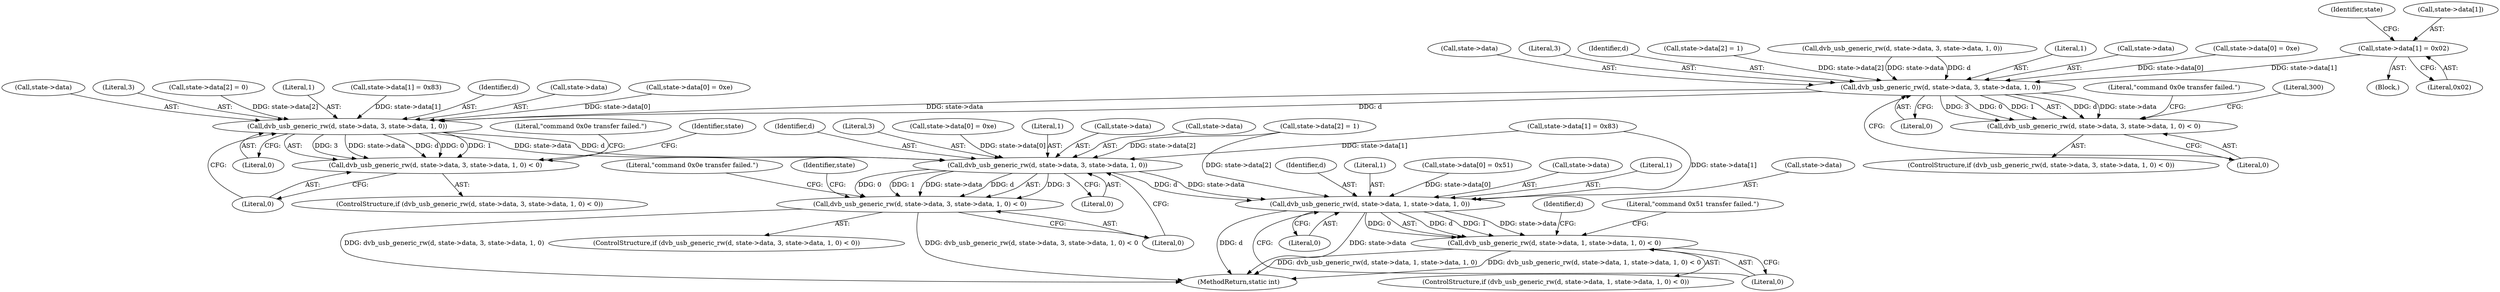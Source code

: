 digraph "0_linux_606142af57dad981b78707234cfbd15f9f7b7125_0@array" {
"1000164" [label="(Call,state->data[1] = 0x02)"];
"1000180" [label="(Call,dvb_usb_generic_rw(d, state->data, 3, state->data, 1, 0))"];
"1000179" [label="(Call,dvb_usb_generic_rw(d, state->data, 3, state->data, 1, 0) < 0)"];
"1000219" [label="(Call,dvb_usb_generic_rw(d, state->data, 3, state->data, 1, 0))"];
"1000218" [label="(Call,dvb_usb_generic_rw(d, state->data, 3, state->data, 1, 0) < 0)"];
"1000256" [label="(Call,dvb_usb_generic_rw(d, state->data, 3, state->data, 1, 0))"];
"1000255" [label="(Call,dvb_usb_generic_rw(d, state->data, 3, state->data, 1, 0) < 0)"];
"1000279" [label="(Call,dvb_usb_generic_rw(d, state->data, 1, state->data, 1, 0))"];
"1000278" [label="(Call,dvb_usb_generic_rw(d, state->data, 1, state->data, 1, 0) < 0)"];
"1000285" [label="(Call,state->data)"];
"1000189" [label="(Literal,1)"];
"1000265" [label="(Literal,1)"];
"1000247" [label="(Call,state->data[2] = 1)"];
"1000277" [label="(ControlStructure,if (dvb_usb_generic_rw(d, state->data, 1, state->data, 1, 0) < 0))"];
"1000102" [label="(Block,)"];
"1000220" [label="(Identifier,d)"];
"1000219" [label="(Call,dvb_usb_generic_rw(d, state->data, 3, state->data, 1, 0))"];
"1000279" [label="(Call,dvb_usb_generic_rw(d, state->data, 1, state->data, 1, 0))"];
"1000182" [label="(Call,state->data)"];
"1000170" [label="(Literal,0x02)"];
"1000179" [label="(Call,dvb_usb_generic_rw(d, state->data, 3, state->data, 1, 0) < 0)"];
"1000267" [label="(Literal,0)"];
"1000221" [label="(Call,state->data)"];
"1000157" [label="(Call,state->data[0] = 0xe)"];
"1000232" [label="(Literal,\"command 0x0e transfer failed.\")"];
"1000278" [label="(Call,dvb_usb_generic_rw(d, state->data, 1, state->data, 1, 0) < 0)"];
"1000288" [label="(Literal,1)"];
"1000180" [label="(Call,dvb_usb_generic_rw(d, state->data, 3, state->data, 1, 0))"];
"1000266" [label="(Literal,0)"];
"1000196" [label="(Call,state->data[0] = 0xe)"];
"1000225" [label="(Call,state->data)"];
"1000270" [label="(Call,state->data[0] = 0x51)"];
"1000174" [label="(Identifier,state)"];
"1000256" [label="(Call,dvb_usb_generic_rw(d, state->data, 3, state->data, 1, 0))"];
"1000236" [label="(Identifier,state)"];
"1000240" [label="(Call,state->data[1] = 0x83)"];
"1000178" [label="(ControlStructure,if (dvb_usb_generic_rw(d, state->data, 3, state->data, 1, 0) < 0))"];
"1000258" [label="(Call,state->data)"];
"1000284" [label="(Literal,1)"];
"1000193" [label="(Literal,\"command 0x0e transfer failed.\")"];
"1000255" [label="(Call,dvb_usb_generic_rw(d, state->data, 3, state->data, 1, 0) < 0)"];
"1000230" [label="(Literal,0)"];
"1000191" [label="(Literal,0)"];
"1000190" [label="(Literal,0)"];
"1000254" [label="(ControlStructure,if (dvb_usb_generic_rw(d, state->data, 3, state->data, 1, 0) < 0))"];
"1000186" [label="(Call,state->data)"];
"1000262" [label="(Call,state->data)"];
"1000257" [label="(Identifier,d)"];
"1000281" [label="(Call,state->data)"];
"1000269" [label="(Literal,\"command 0x0e transfer failed.\")"];
"1000165" [label="(Call,state->data[1])"];
"1000224" [label="(Literal,3)"];
"1000217" [label="(ControlStructure,if (dvb_usb_generic_rw(d, state->data, 3, state->data, 1, 0) < 0))"];
"1000353" [label="(MethodReturn,static int)"];
"1000195" [label="(Literal,300)"];
"1000210" [label="(Call,state->data[2] = 0)"];
"1000228" [label="(Literal,1)"];
"1000273" [label="(Identifier,state)"];
"1000280" [label="(Identifier,d)"];
"1000289" [label="(Literal,0)"];
"1000218" [label="(Call,dvb_usb_generic_rw(d, state->data, 3, state->data, 1, 0) < 0)"];
"1000185" [label="(Literal,3)"];
"1000181" [label="(Identifier,d)"];
"1000261" [label="(Literal,3)"];
"1000203" [label="(Call,state->data[1] = 0x83)"];
"1000233" [label="(Call,state->data[0] = 0xe)"];
"1000296" [label="(Identifier,d)"];
"1000171" [label="(Call,state->data[2] = 1)"];
"1000164" [label="(Call,state->data[1] = 0x02)"];
"1000143" [label="(Call,dvb_usb_generic_rw(d, state->data, 3, state->data, 1, 0))"];
"1000229" [label="(Literal,0)"];
"1000292" [label="(Literal,\"command 0x51 transfer failed.\")"];
"1000290" [label="(Literal,0)"];
"1000164" -> "1000102"  [label="AST: "];
"1000164" -> "1000170"  [label="CFG: "];
"1000165" -> "1000164"  [label="AST: "];
"1000170" -> "1000164"  [label="AST: "];
"1000174" -> "1000164"  [label="CFG: "];
"1000164" -> "1000180"  [label="DDG: state->data[1]"];
"1000180" -> "1000179"  [label="AST: "];
"1000180" -> "1000190"  [label="CFG: "];
"1000181" -> "1000180"  [label="AST: "];
"1000182" -> "1000180"  [label="AST: "];
"1000185" -> "1000180"  [label="AST: "];
"1000186" -> "1000180"  [label="AST: "];
"1000189" -> "1000180"  [label="AST: "];
"1000190" -> "1000180"  [label="AST: "];
"1000191" -> "1000180"  [label="CFG: "];
"1000180" -> "1000179"  [label="DDG: d"];
"1000180" -> "1000179"  [label="DDG: state->data"];
"1000180" -> "1000179"  [label="DDG: 3"];
"1000180" -> "1000179"  [label="DDG: 0"];
"1000180" -> "1000179"  [label="DDG: 1"];
"1000143" -> "1000180"  [label="DDG: d"];
"1000143" -> "1000180"  [label="DDG: state->data"];
"1000171" -> "1000180"  [label="DDG: state->data[2]"];
"1000157" -> "1000180"  [label="DDG: state->data[0]"];
"1000180" -> "1000219"  [label="DDG: d"];
"1000180" -> "1000219"  [label="DDG: state->data"];
"1000179" -> "1000178"  [label="AST: "];
"1000179" -> "1000191"  [label="CFG: "];
"1000191" -> "1000179"  [label="AST: "];
"1000193" -> "1000179"  [label="CFG: "];
"1000195" -> "1000179"  [label="CFG: "];
"1000219" -> "1000218"  [label="AST: "];
"1000219" -> "1000229"  [label="CFG: "];
"1000220" -> "1000219"  [label="AST: "];
"1000221" -> "1000219"  [label="AST: "];
"1000224" -> "1000219"  [label="AST: "];
"1000225" -> "1000219"  [label="AST: "];
"1000228" -> "1000219"  [label="AST: "];
"1000229" -> "1000219"  [label="AST: "];
"1000230" -> "1000219"  [label="CFG: "];
"1000219" -> "1000218"  [label="DDG: 3"];
"1000219" -> "1000218"  [label="DDG: state->data"];
"1000219" -> "1000218"  [label="DDG: d"];
"1000219" -> "1000218"  [label="DDG: 0"];
"1000219" -> "1000218"  [label="DDG: 1"];
"1000196" -> "1000219"  [label="DDG: state->data[0]"];
"1000210" -> "1000219"  [label="DDG: state->data[2]"];
"1000203" -> "1000219"  [label="DDG: state->data[1]"];
"1000219" -> "1000256"  [label="DDG: d"];
"1000219" -> "1000256"  [label="DDG: state->data"];
"1000218" -> "1000217"  [label="AST: "];
"1000218" -> "1000230"  [label="CFG: "];
"1000230" -> "1000218"  [label="AST: "];
"1000232" -> "1000218"  [label="CFG: "];
"1000236" -> "1000218"  [label="CFG: "];
"1000256" -> "1000255"  [label="AST: "];
"1000256" -> "1000266"  [label="CFG: "];
"1000257" -> "1000256"  [label="AST: "];
"1000258" -> "1000256"  [label="AST: "];
"1000261" -> "1000256"  [label="AST: "];
"1000262" -> "1000256"  [label="AST: "];
"1000265" -> "1000256"  [label="AST: "];
"1000266" -> "1000256"  [label="AST: "];
"1000267" -> "1000256"  [label="CFG: "];
"1000256" -> "1000255"  [label="DDG: 3"];
"1000256" -> "1000255"  [label="DDG: 0"];
"1000256" -> "1000255"  [label="DDG: 1"];
"1000256" -> "1000255"  [label="DDG: state->data"];
"1000256" -> "1000255"  [label="DDG: d"];
"1000247" -> "1000256"  [label="DDG: state->data[2]"];
"1000233" -> "1000256"  [label="DDG: state->data[0]"];
"1000240" -> "1000256"  [label="DDG: state->data[1]"];
"1000256" -> "1000279"  [label="DDG: d"];
"1000256" -> "1000279"  [label="DDG: state->data"];
"1000255" -> "1000254"  [label="AST: "];
"1000255" -> "1000267"  [label="CFG: "];
"1000267" -> "1000255"  [label="AST: "];
"1000269" -> "1000255"  [label="CFG: "];
"1000273" -> "1000255"  [label="CFG: "];
"1000255" -> "1000353"  [label="DDG: dvb_usb_generic_rw(d, state->data, 3, state->data, 1, 0)"];
"1000255" -> "1000353"  [label="DDG: dvb_usb_generic_rw(d, state->data, 3, state->data, 1, 0) < 0"];
"1000279" -> "1000278"  [label="AST: "];
"1000279" -> "1000289"  [label="CFG: "];
"1000280" -> "1000279"  [label="AST: "];
"1000281" -> "1000279"  [label="AST: "];
"1000284" -> "1000279"  [label="AST: "];
"1000285" -> "1000279"  [label="AST: "];
"1000288" -> "1000279"  [label="AST: "];
"1000289" -> "1000279"  [label="AST: "];
"1000290" -> "1000279"  [label="CFG: "];
"1000279" -> "1000353"  [label="DDG: d"];
"1000279" -> "1000353"  [label="DDG: state->data"];
"1000279" -> "1000278"  [label="DDG: d"];
"1000279" -> "1000278"  [label="DDG: 1"];
"1000279" -> "1000278"  [label="DDG: state->data"];
"1000279" -> "1000278"  [label="DDG: 0"];
"1000247" -> "1000279"  [label="DDG: state->data[2]"];
"1000240" -> "1000279"  [label="DDG: state->data[1]"];
"1000270" -> "1000279"  [label="DDG: state->data[0]"];
"1000278" -> "1000277"  [label="AST: "];
"1000278" -> "1000290"  [label="CFG: "];
"1000290" -> "1000278"  [label="AST: "];
"1000292" -> "1000278"  [label="CFG: "];
"1000296" -> "1000278"  [label="CFG: "];
"1000278" -> "1000353"  [label="DDG: dvb_usb_generic_rw(d, state->data, 1, state->data, 1, 0) < 0"];
"1000278" -> "1000353"  [label="DDG: dvb_usb_generic_rw(d, state->data, 1, state->data, 1, 0)"];
}
